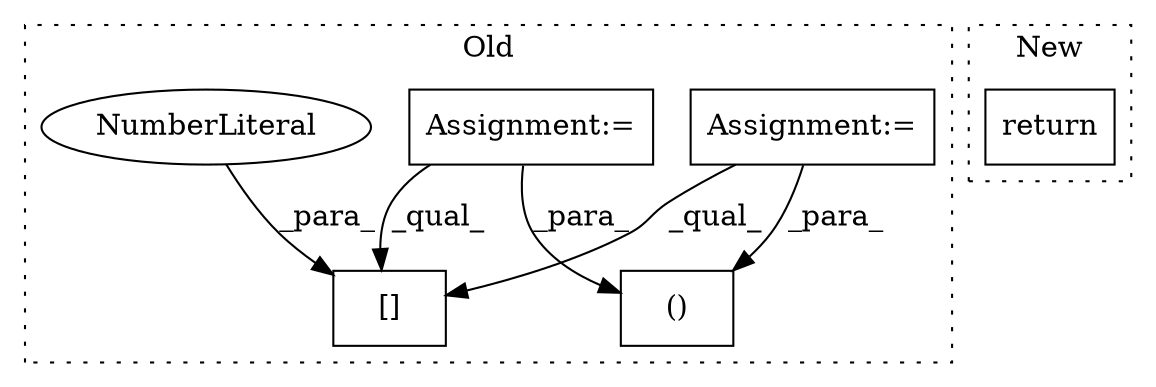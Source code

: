 digraph G {
subgraph cluster0 {
1 [label="[]" a="2" s="106488,106535" l="46,1" shape="box"];
3 [label="NumberLiteral" a="34" s="106534" l="1" shape="ellipse"];
4 [label="Assignment:=" a="7" s="105967" l="7" shape="box"];
5 [label="Assignment:=" a="7" s="105890" l="4" shape="box"];
6 [label="()" a="106" s="106007" l="24" shape="box"];
label = "Old";
style="dotted";
}
subgraph cluster1 {
2 [label="return" a="41" s="84712" l="7" shape="box"];
label = "New";
style="dotted";
}
3 -> 1 [label="_para_"];
4 -> 1 [label="_qual_"];
4 -> 6 [label="_para_"];
5 -> 6 [label="_para_"];
5 -> 1 [label="_qual_"];
}